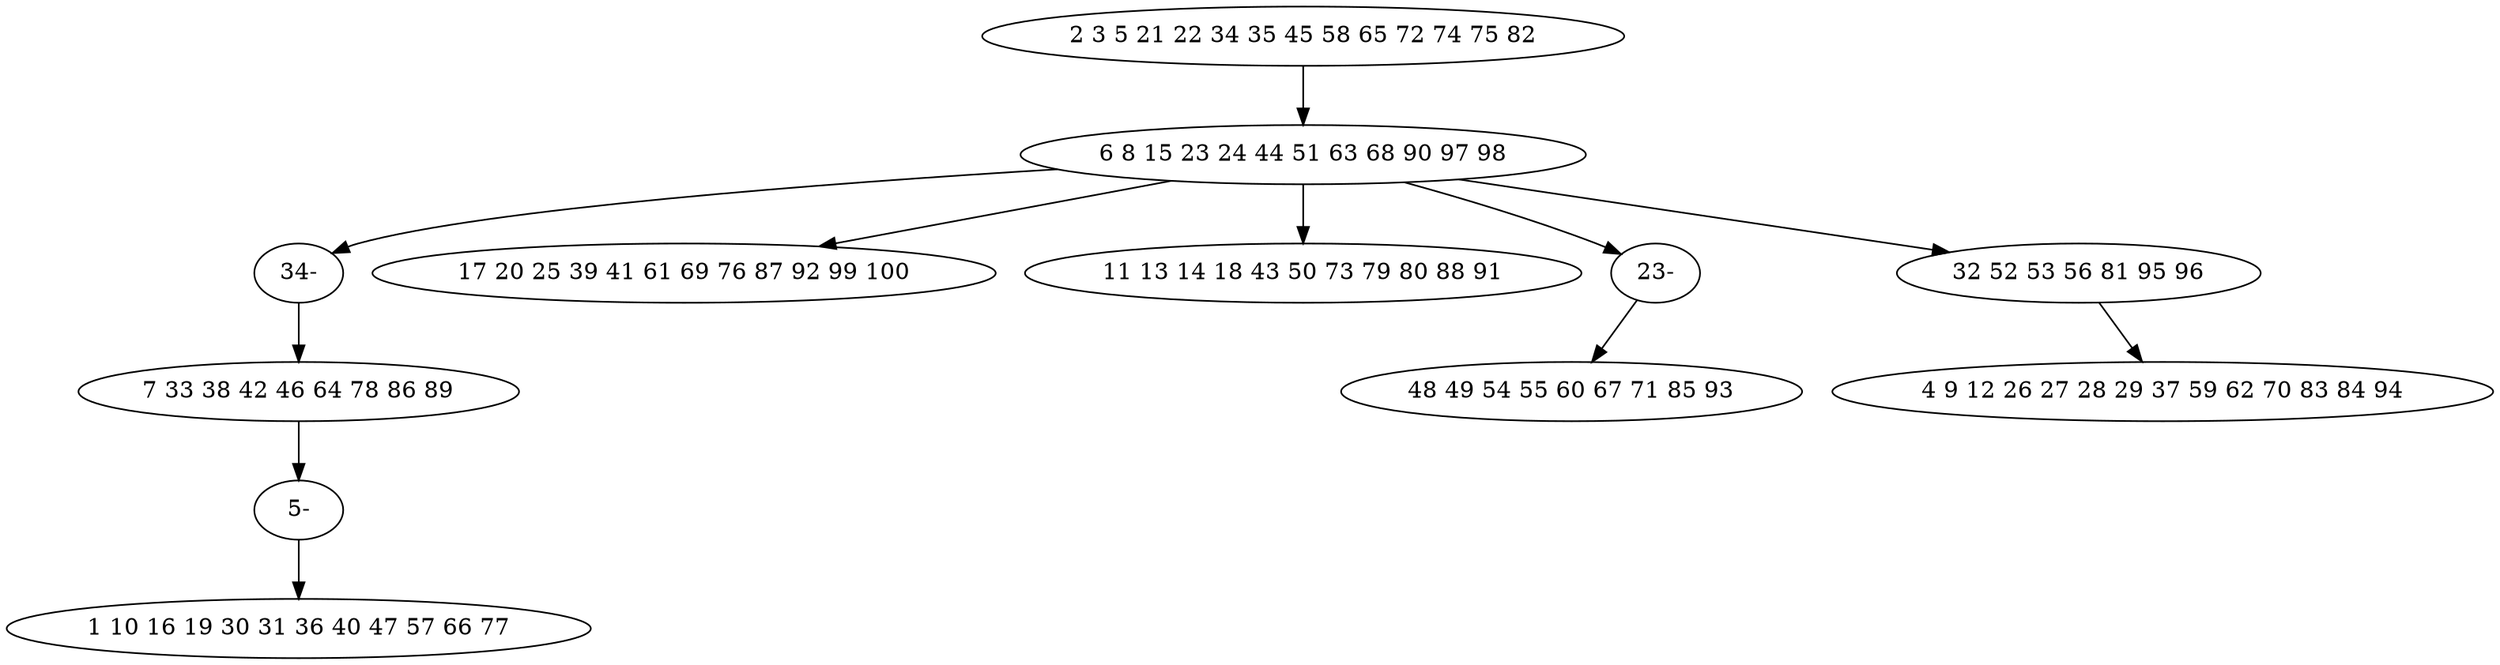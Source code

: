 digraph true_tree {
	"0" -> "1"
	"1" -> "11"
	"1" -> "3"
	"1" -> "4"
	"1" -> "10"
	"1" -> "6"
	"6" -> "7"
	"2" -> "9"
	"9" -> "8"
	"10" -> "5"
	"11" -> "2"
	"0" [label="2 3 5 21 22 34 35 45 58 65 72 74 75 82"];
	"1" [label="6 8 15 23 24 44 51 63 68 90 97 98"];
	"2" [label="7 33 38 42 46 64 78 86 89"];
	"3" [label="17 20 25 39 41 61 69 76 87 92 99 100"];
	"4" [label="11 13 14 18 43 50 73 79 80 88 91"];
	"5" [label="48 49 54 55 60 67 71 85 93"];
	"6" [label="32 52 53 56 81 95 96"];
	"7" [label="4 9 12 26 27 28 29 37 59 62 70 83 84 94"];
	"8" [label="1 10 16 19 30 31 36 40 47 57 66 77"];
	"9" [label="5-"];
	"10" [label="23-"];
	"11" [label="34-"];
}
